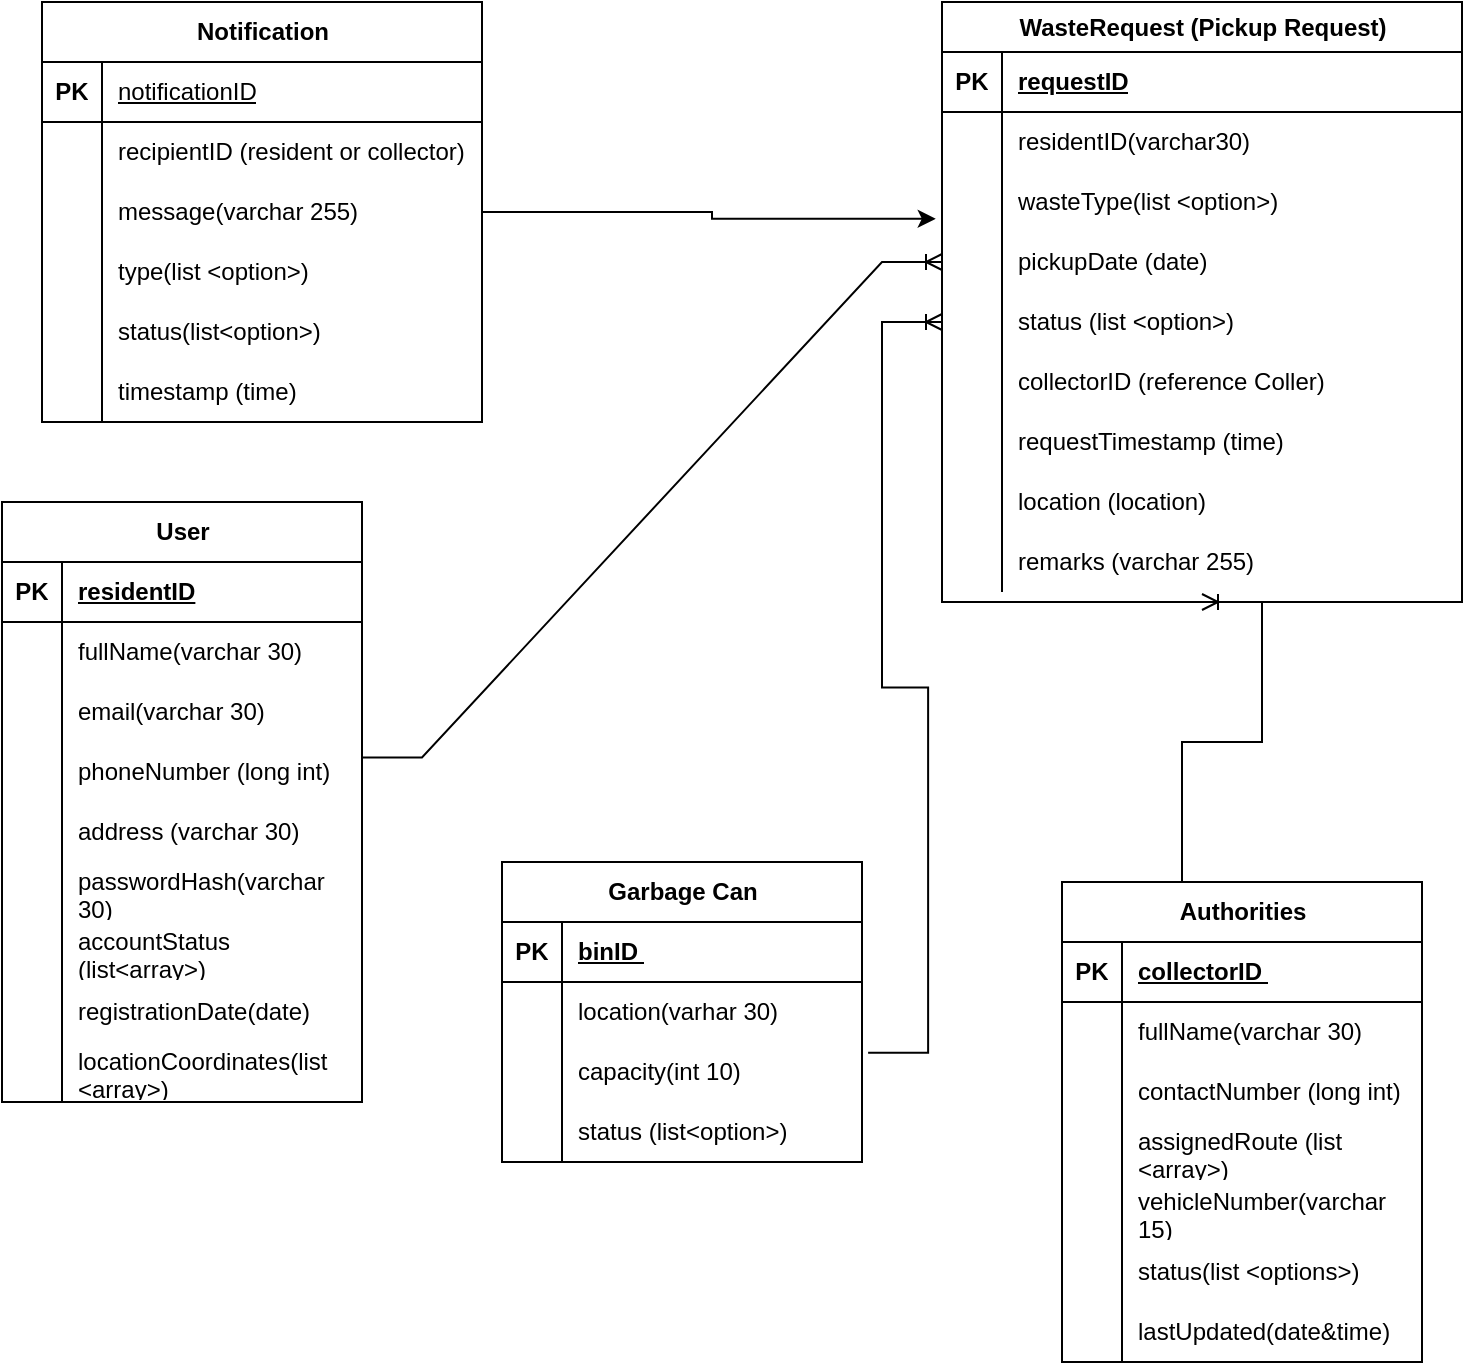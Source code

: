 <mxfile version="28.1.2">
  <diagram name="Page-1" id="fDmCEwW99ArMnGv6vWjI">
    <mxGraphModel dx="1006" dy="1701" grid="1" gridSize="10" guides="1" tooltips="1" connect="1" arrows="1" fold="1" page="1" pageScale="1" pageWidth="850" pageHeight="1100" math="0" shadow="0">
      <root>
        <mxCell id="0" />
        <mxCell id="1" parent="0" />
        <mxCell id="wrzM0_dLJ5sP9d0bTXIK-6" value="User" style="shape=table;startSize=30;container=1;collapsible=1;childLayout=tableLayout;fixedRows=1;rowLines=0;fontStyle=1;align=center;resizeLast=1;html=1;" parent="1" vertex="1">
          <mxGeometry x="20" y="-50" width="180" height="300" as="geometry" />
        </mxCell>
        <mxCell id="wrzM0_dLJ5sP9d0bTXIK-7" value="" style="shape=tableRow;horizontal=0;startSize=0;swimlaneHead=0;swimlaneBody=0;fillColor=none;collapsible=0;dropTarget=0;points=[[0,0.5],[1,0.5]];portConstraint=eastwest;top=0;left=0;right=0;bottom=1;" parent="wrzM0_dLJ5sP9d0bTXIK-6" vertex="1">
          <mxGeometry y="30" width="180" height="30" as="geometry" />
        </mxCell>
        <mxCell id="wrzM0_dLJ5sP9d0bTXIK-8" value="PK" style="shape=partialRectangle;connectable=0;fillColor=none;top=0;left=0;bottom=0;right=0;fontStyle=1;overflow=hidden;whiteSpace=wrap;html=1;" parent="wrzM0_dLJ5sP9d0bTXIK-7" vertex="1">
          <mxGeometry width="30" height="30" as="geometry">
            <mxRectangle width="30" height="30" as="alternateBounds" />
          </mxGeometry>
        </mxCell>
        <mxCell id="wrzM0_dLJ5sP9d0bTXIK-9" value="residentID" style="shape=partialRectangle;connectable=0;fillColor=none;top=0;left=0;bottom=0;right=0;align=left;spacingLeft=6;fontStyle=5;overflow=hidden;whiteSpace=wrap;html=1;" parent="wrzM0_dLJ5sP9d0bTXIK-7" vertex="1">
          <mxGeometry x="30" width="150" height="30" as="geometry">
            <mxRectangle width="150" height="30" as="alternateBounds" />
          </mxGeometry>
        </mxCell>
        <mxCell id="wrzM0_dLJ5sP9d0bTXIK-10" value="" style="shape=tableRow;horizontal=0;startSize=0;swimlaneHead=0;swimlaneBody=0;fillColor=none;collapsible=0;dropTarget=0;points=[[0,0.5],[1,0.5]];portConstraint=eastwest;top=0;left=0;right=0;bottom=0;" parent="wrzM0_dLJ5sP9d0bTXIK-6" vertex="1">
          <mxGeometry y="60" width="180" height="30" as="geometry" />
        </mxCell>
        <mxCell id="wrzM0_dLJ5sP9d0bTXIK-11" value="" style="shape=partialRectangle;connectable=0;fillColor=none;top=0;left=0;bottom=0;right=0;editable=1;overflow=hidden;whiteSpace=wrap;html=1;" parent="wrzM0_dLJ5sP9d0bTXIK-10" vertex="1">
          <mxGeometry width="30" height="30" as="geometry">
            <mxRectangle width="30" height="30" as="alternateBounds" />
          </mxGeometry>
        </mxCell>
        <mxCell id="wrzM0_dLJ5sP9d0bTXIK-12" value="fullName(varchar 30)" style="shape=partialRectangle;connectable=0;fillColor=none;top=0;left=0;bottom=0;right=0;align=left;spacingLeft=6;overflow=hidden;whiteSpace=wrap;html=1;" parent="wrzM0_dLJ5sP9d0bTXIK-10" vertex="1">
          <mxGeometry x="30" width="150" height="30" as="geometry">
            <mxRectangle width="150" height="30" as="alternateBounds" />
          </mxGeometry>
        </mxCell>
        <mxCell id="wrzM0_dLJ5sP9d0bTXIK-13" value="" style="shape=tableRow;horizontal=0;startSize=0;swimlaneHead=0;swimlaneBody=0;fillColor=none;collapsible=0;dropTarget=0;points=[[0,0.5],[1,0.5]];portConstraint=eastwest;top=0;left=0;right=0;bottom=0;" parent="wrzM0_dLJ5sP9d0bTXIK-6" vertex="1">
          <mxGeometry y="90" width="180" height="30" as="geometry" />
        </mxCell>
        <mxCell id="wrzM0_dLJ5sP9d0bTXIK-14" value="" style="shape=partialRectangle;connectable=0;fillColor=none;top=0;left=0;bottom=0;right=0;editable=1;overflow=hidden;whiteSpace=wrap;html=1;" parent="wrzM0_dLJ5sP9d0bTXIK-13" vertex="1">
          <mxGeometry width="30" height="30" as="geometry">
            <mxRectangle width="30" height="30" as="alternateBounds" />
          </mxGeometry>
        </mxCell>
        <mxCell id="wrzM0_dLJ5sP9d0bTXIK-15" value="email(varchar 30)" style="shape=partialRectangle;connectable=0;fillColor=none;top=0;left=0;bottom=0;right=0;align=left;spacingLeft=6;overflow=hidden;whiteSpace=wrap;html=1;" parent="wrzM0_dLJ5sP9d0bTXIK-13" vertex="1">
          <mxGeometry x="30" width="150" height="30" as="geometry">
            <mxRectangle width="150" height="30" as="alternateBounds" />
          </mxGeometry>
        </mxCell>
        <mxCell id="wrzM0_dLJ5sP9d0bTXIK-16" value="" style="shape=tableRow;horizontal=0;startSize=0;swimlaneHead=0;swimlaneBody=0;fillColor=none;collapsible=0;dropTarget=0;points=[[0,0.5],[1,0.5]];portConstraint=eastwest;top=0;left=0;right=0;bottom=0;" parent="wrzM0_dLJ5sP9d0bTXIK-6" vertex="1">
          <mxGeometry y="120" width="180" height="30" as="geometry" />
        </mxCell>
        <mxCell id="wrzM0_dLJ5sP9d0bTXIK-17" value="" style="shape=partialRectangle;connectable=0;fillColor=none;top=0;left=0;bottom=0;right=0;editable=1;overflow=hidden;whiteSpace=wrap;html=1;" parent="wrzM0_dLJ5sP9d0bTXIK-16" vertex="1">
          <mxGeometry width="30" height="30" as="geometry">
            <mxRectangle width="30" height="30" as="alternateBounds" />
          </mxGeometry>
        </mxCell>
        <mxCell id="wrzM0_dLJ5sP9d0bTXIK-18" value="phoneNumber (long int)" style="shape=partialRectangle;connectable=0;fillColor=none;top=0;left=0;bottom=0;right=0;align=left;spacingLeft=6;overflow=hidden;whiteSpace=wrap;html=1;" parent="wrzM0_dLJ5sP9d0bTXIK-16" vertex="1">
          <mxGeometry x="30" width="150" height="30" as="geometry">
            <mxRectangle width="150" height="30" as="alternateBounds" />
          </mxGeometry>
        </mxCell>
        <mxCell id="wrzM0_dLJ5sP9d0bTXIK-20" value="" style="shape=tableRow;horizontal=0;startSize=0;swimlaneHead=0;swimlaneBody=0;fillColor=none;collapsible=0;dropTarget=0;points=[[0,0.5],[1,0.5]];portConstraint=eastwest;top=0;left=0;right=0;bottom=0;" parent="wrzM0_dLJ5sP9d0bTXIK-6" vertex="1">
          <mxGeometry y="150" width="180" height="30" as="geometry" />
        </mxCell>
        <mxCell id="wrzM0_dLJ5sP9d0bTXIK-21" value="" style="shape=partialRectangle;connectable=0;fillColor=none;top=0;left=0;bottom=0;right=0;editable=1;overflow=hidden;whiteSpace=wrap;html=1;" parent="wrzM0_dLJ5sP9d0bTXIK-20" vertex="1">
          <mxGeometry width="30" height="30" as="geometry">
            <mxRectangle width="30" height="30" as="alternateBounds" />
          </mxGeometry>
        </mxCell>
        <mxCell id="wrzM0_dLJ5sP9d0bTXIK-22" value="address (varchar 30)" style="shape=partialRectangle;connectable=0;fillColor=none;top=0;left=0;bottom=0;right=0;align=left;spacingLeft=6;overflow=hidden;whiteSpace=wrap;html=1;" parent="wrzM0_dLJ5sP9d0bTXIK-20" vertex="1">
          <mxGeometry x="30" width="150" height="30" as="geometry">
            <mxRectangle width="150" height="30" as="alternateBounds" />
          </mxGeometry>
        </mxCell>
        <mxCell id="wrzM0_dLJ5sP9d0bTXIK-23" value="" style="shape=tableRow;horizontal=0;startSize=0;swimlaneHead=0;swimlaneBody=0;fillColor=none;collapsible=0;dropTarget=0;points=[[0,0.5],[1,0.5]];portConstraint=eastwest;top=0;left=0;right=0;bottom=0;" parent="wrzM0_dLJ5sP9d0bTXIK-6" vertex="1">
          <mxGeometry y="180" width="180" height="30" as="geometry" />
        </mxCell>
        <mxCell id="wrzM0_dLJ5sP9d0bTXIK-24" value="" style="shape=partialRectangle;connectable=0;fillColor=none;top=0;left=0;bottom=0;right=0;editable=1;overflow=hidden;whiteSpace=wrap;html=1;" parent="wrzM0_dLJ5sP9d0bTXIK-23" vertex="1">
          <mxGeometry width="30" height="30" as="geometry">
            <mxRectangle width="30" height="30" as="alternateBounds" />
          </mxGeometry>
        </mxCell>
        <mxCell id="wrzM0_dLJ5sP9d0bTXIK-25" value="passwordHash(varchar 30)" style="shape=partialRectangle;connectable=0;fillColor=none;top=0;left=0;bottom=0;right=0;align=left;spacingLeft=6;overflow=hidden;whiteSpace=wrap;html=1;" parent="wrzM0_dLJ5sP9d0bTXIK-23" vertex="1">
          <mxGeometry x="30" width="150" height="30" as="geometry">
            <mxRectangle width="150" height="30" as="alternateBounds" />
          </mxGeometry>
        </mxCell>
        <mxCell id="wrzM0_dLJ5sP9d0bTXIK-26" value="" style="shape=tableRow;horizontal=0;startSize=0;swimlaneHead=0;swimlaneBody=0;fillColor=none;collapsible=0;dropTarget=0;points=[[0,0.5],[1,0.5]];portConstraint=eastwest;top=0;left=0;right=0;bottom=0;" parent="wrzM0_dLJ5sP9d0bTXIK-6" vertex="1">
          <mxGeometry y="210" width="180" height="30" as="geometry" />
        </mxCell>
        <mxCell id="wrzM0_dLJ5sP9d0bTXIK-27" value="" style="shape=partialRectangle;connectable=0;fillColor=none;top=0;left=0;bottom=0;right=0;editable=1;overflow=hidden;whiteSpace=wrap;html=1;" parent="wrzM0_dLJ5sP9d0bTXIK-26" vertex="1">
          <mxGeometry width="30" height="30" as="geometry">
            <mxRectangle width="30" height="30" as="alternateBounds" />
          </mxGeometry>
        </mxCell>
        <mxCell id="wrzM0_dLJ5sP9d0bTXIK-28" value="accountStatus (list&amp;lt;array&amp;gt;)" style="shape=partialRectangle;connectable=0;fillColor=none;top=0;left=0;bottom=0;right=0;align=left;spacingLeft=6;overflow=hidden;whiteSpace=wrap;html=1;" parent="wrzM0_dLJ5sP9d0bTXIK-26" vertex="1">
          <mxGeometry x="30" width="150" height="30" as="geometry">
            <mxRectangle width="150" height="30" as="alternateBounds" />
          </mxGeometry>
        </mxCell>
        <mxCell id="wrzM0_dLJ5sP9d0bTXIK-29" value="" style="shape=tableRow;horizontal=0;startSize=0;swimlaneHead=0;swimlaneBody=0;fillColor=none;collapsible=0;dropTarget=0;points=[[0,0.5],[1,0.5]];portConstraint=eastwest;top=0;left=0;right=0;bottom=0;" parent="wrzM0_dLJ5sP9d0bTXIK-6" vertex="1">
          <mxGeometry y="240" width="180" height="30" as="geometry" />
        </mxCell>
        <mxCell id="wrzM0_dLJ5sP9d0bTXIK-30" value="" style="shape=partialRectangle;connectable=0;fillColor=none;top=0;left=0;bottom=0;right=0;editable=1;overflow=hidden;whiteSpace=wrap;html=1;" parent="wrzM0_dLJ5sP9d0bTXIK-29" vertex="1">
          <mxGeometry width="30" height="30" as="geometry">
            <mxRectangle width="30" height="30" as="alternateBounds" />
          </mxGeometry>
        </mxCell>
        <mxCell id="wrzM0_dLJ5sP9d0bTXIK-31" value="registrationDate(date)" style="shape=partialRectangle;connectable=0;fillColor=none;top=0;left=0;bottom=0;right=0;align=left;spacingLeft=6;overflow=hidden;whiteSpace=wrap;html=1;" parent="wrzM0_dLJ5sP9d0bTXIK-29" vertex="1">
          <mxGeometry x="30" width="150" height="30" as="geometry">
            <mxRectangle width="150" height="30" as="alternateBounds" />
          </mxGeometry>
        </mxCell>
        <mxCell id="wrzM0_dLJ5sP9d0bTXIK-63" value="" style="shape=tableRow;horizontal=0;startSize=0;swimlaneHead=0;swimlaneBody=0;fillColor=none;collapsible=0;dropTarget=0;points=[[0,0.5],[1,0.5]];portConstraint=eastwest;top=0;left=0;right=0;bottom=0;" parent="wrzM0_dLJ5sP9d0bTXIK-6" vertex="1">
          <mxGeometry y="270" width="180" height="30" as="geometry" />
        </mxCell>
        <mxCell id="wrzM0_dLJ5sP9d0bTXIK-64" value="" style="shape=partialRectangle;connectable=0;fillColor=none;top=0;left=0;bottom=0;right=0;editable=1;overflow=hidden;whiteSpace=wrap;html=1;" parent="wrzM0_dLJ5sP9d0bTXIK-63" vertex="1">
          <mxGeometry width="30" height="30" as="geometry">
            <mxRectangle width="30" height="30" as="alternateBounds" />
          </mxGeometry>
        </mxCell>
        <mxCell id="wrzM0_dLJ5sP9d0bTXIK-65" value="locationCoordinates(list &amp;lt;array&amp;gt;)" style="shape=partialRectangle;connectable=0;fillColor=none;top=0;left=0;bottom=0;right=0;align=left;spacingLeft=6;overflow=hidden;whiteSpace=wrap;html=1;" parent="wrzM0_dLJ5sP9d0bTXIK-63" vertex="1">
          <mxGeometry x="30" width="150" height="30" as="geometry">
            <mxRectangle width="150" height="30" as="alternateBounds" />
          </mxGeometry>
        </mxCell>
        <mxCell id="wrzM0_dLJ5sP9d0bTXIK-66" value="Authorities" style="shape=table;startSize=30;container=1;collapsible=1;childLayout=tableLayout;fixedRows=1;rowLines=0;fontStyle=1;align=center;resizeLast=1;html=1;" parent="1" vertex="1">
          <mxGeometry x="550" y="140" width="180" height="240" as="geometry" />
        </mxCell>
        <mxCell id="wrzM0_dLJ5sP9d0bTXIK-67" value="" style="shape=tableRow;horizontal=0;startSize=0;swimlaneHead=0;swimlaneBody=0;fillColor=none;collapsible=0;dropTarget=0;points=[[0,0.5],[1,0.5]];portConstraint=eastwest;top=0;left=0;right=0;bottom=1;" parent="wrzM0_dLJ5sP9d0bTXIK-66" vertex="1">
          <mxGeometry y="30" width="180" height="30" as="geometry" />
        </mxCell>
        <mxCell id="wrzM0_dLJ5sP9d0bTXIK-68" value="PK" style="shape=partialRectangle;connectable=0;fillColor=none;top=0;left=0;bottom=0;right=0;fontStyle=1;overflow=hidden;whiteSpace=wrap;html=1;" parent="wrzM0_dLJ5sP9d0bTXIK-67" vertex="1">
          <mxGeometry width="30" height="30" as="geometry">
            <mxRectangle width="30" height="30" as="alternateBounds" />
          </mxGeometry>
        </mxCell>
        <mxCell id="wrzM0_dLJ5sP9d0bTXIK-69" value="collectorID&amp;nbsp;" style="shape=partialRectangle;connectable=0;fillColor=none;top=0;left=0;bottom=0;right=0;align=left;spacingLeft=6;fontStyle=5;overflow=hidden;whiteSpace=wrap;html=1;" parent="wrzM0_dLJ5sP9d0bTXIK-67" vertex="1">
          <mxGeometry x="30" width="150" height="30" as="geometry">
            <mxRectangle width="150" height="30" as="alternateBounds" />
          </mxGeometry>
        </mxCell>
        <mxCell id="wrzM0_dLJ5sP9d0bTXIK-70" value="" style="shape=tableRow;horizontal=0;startSize=0;swimlaneHead=0;swimlaneBody=0;fillColor=none;collapsible=0;dropTarget=0;points=[[0,0.5],[1,0.5]];portConstraint=eastwest;top=0;left=0;right=0;bottom=0;" parent="wrzM0_dLJ5sP9d0bTXIK-66" vertex="1">
          <mxGeometry y="60" width="180" height="30" as="geometry" />
        </mxCell>
        <mxCell id="wrzM0_dLJ5sP9d0bTXIK-71" value="" style="shape=partialRectangle;connectable=0;fillColor=none;top=0;left=0;bottom=0;right=0;editable=1;overflow=hidden;whiteSpace=wrap;html=1;" parent="wrzM0_dLJ5sP9d0bTXIK-70" vertex="1">
          <mxGeometry width="30" height="30" as="geometry">
            <mxRectangle width="30" height="30" as="alternateBounds" />
          </mxGeometry>
        </mxCell>
        <mxCell id="wrzM0_dLJ5sP9d0bTXIK-72" value="fullName(varchar 30)" style="shape=partialRectangle;connectable=0;fillColor=none;top=0;left=0;bottom=0;right=0;align=left;spacingLeft=6;overflow=hidden;whiteSpace=wrap;html=1;" parent="wrzM0_dLJ5sP9d0bTXIK-70" vertex="1">
          <mxGeometry x="30" width="150" height="30" as="geometry">
            <mxRectangle width="150" height="30" as="alternateBounds" />
          </mxGeometry>
        </mxCell>
        <mxCell id="wrzM0_dLJ5sP9d0bTXIK-73" value="" style="shape=tableRow;horizontal=0;startSize=0;swimlaneHead=0;swimlaneBody=0;fillColor=none;collapsible=0;dropTarget=0;points=[[0,0.5],[1,0.5]];portConstraint=eastwest;top=0;left=0;right=0;bottom=0;" parent="wrzM0_dLJ5sP9d0bTXIK-66" vertex="1">
          <mxGeometry y="90" width="180" height="30" as="geometry" />
        </mxCell>
        <mxCell id="wrzM0_dLJ5sP9d0bTXIK-74" value="" style="shape=partialRectangle;connectable=0;fillColor=none;top=0;left=0;bottom=0;right=0;editable=1;overflow=hidden;whiteSpace=wrap;html=1;" parent="wrzM0_dLJ5sP9d0bTXIK-73" vertex="1">
          <mxGeometry width="30" height="30" as="geometry">
            <mxRectangle width="30" height="30" as="alternateBounds" />
          </mxGeometry>
        </mxCell>
        <mxCell id="wrzM0_dLJ5sP9d0bTXIK-75" value="contactNumber (long int)" style="shape=partialRectangle;connectable=0;fillColor=none;top=0;left=0;bottom=0;right=0;align=left;spacingLeft=6;overflow=hidden;whiteSpace=wrap;html=1;" parent="wrzM0_dLJ5sP9d0bTXIK-73" vertex="1">
          <mxGeometry x="30" width="150" height="30" as="geometry">
            <mxRectangle width="150" height="30" as="alternateBounds" />
          </mxGeometry>
        </mxCell>
        <mxCell id="wrzM0_dLJ5sP9d0bTXIK-76" value="" style="shape=tableRow;horizontal=0;startSize=0;swimlaneHead=0;swimlaneBody=0;fillColor=none;collapsible=0;dropTarget=0;points=[[0,0.5],[1,0.5]];portConstraint=eastwest;top=0;left=0;right=0;bottom=0;" parent="wrzM0_dLJ5sP9d0bTXIK-66" vertex="1">
          <mxGeometry y="120" width="180" height="30" as="geometry" />
        </mxCell>
        <mxCell id="wrzM0_dLJ5sP9d0bTXIK-77" value="" style="shape=partialRectangle;connectable=0;fillColor=none;top=0;left=0;bottom=0;right=0;editable=1;overflow=hidden;whiteSpace=wrap;html=1;" parent="wrzM0_dLJ5sP9d0bTXIK-76" vertex="1">
          <mxGeometry width="30" height="30" as="geometry">
            <mxRectangle width="30" height="30" as="alternateBounds" />
          </mxGeometry>
        </mxCell>
        <mxCell id="wrzM0_dLJ5sP9d0bTXIK-78" value="assignedRoute (list &amp;lt;array&amp;gt;)" style="shape=partialRectangle;connectable=0;fillColor=none;top=0;left=0;bottom=0;right=0;align=left;spacingLeft=6;overflow=hidden;whiteSpace=wrap;html=1;" parent="wrzM0_dLJ5sP9d0bTXIK-76" vertex="1">
          <mxGeometry x="30" width="150" height="30" as="geometry">
            <mxRectangle width="150" height="30" as="alternateBounds" />
          </mxGeometry>
        </mxCell>
        <mxCell id="wrzM0_dLJ5sP9d0bTXIK-81" value="" style="shape=tableRow;horizontal=0;startSize=0;swimlaneHead=0;swimlaneBody=0;fillColor=none;collapsible=0;dropTarget=0;points=[[0,0.5],[1,0.5]];portConstraint=eastwest;top=0;left=0;right=0;bottom=0;" parent="wrzM0_dLJ5sP9d0bTXIK-66" vertex="1">
          <mxGeometry y="150" width="180" height="30" as="geometry" />
        </mxCell>
        <mxCell id="wrzM0_dLJ5sP9d0bTXIK-82" value="" style="shape=partialRectangle;connectable=0;fillColor=none;top=0;left=0;bottom=0;right=0;editable=1;overflow=hidden;whiteSpace=wrap;html=1;" parent="wrzM0_dLJ5sP9d0bTXIK-81" vertex="1">
          <mxGeometry width="30" height="30" as="geometry">
            <mxRectangle width="30" height="30" as="alternateBounds" />
          </mxGeometry>
        </mxCell>
        <mxCell id="wrzM0_dLJ5sP9d0bTXIK-83" value="vehicleNumber(varchar 15)" style="shape=partialRectangle;connectable=0;fillColor=none;top=0;left=0;bottom=0;right=0;align=left;spacingLeft=6;overflow=hidden;whiteSpace=wrap;html=1;" parent="wrzM0_dLJ5sP9d0bTXIK-81" vertex="1">
          <mxGeometry x="30" width="150" height="30" as="geometry">
            <mxRectangle width="150" height="30" as="alternateBounds" />
          </mxGeometry>
        </mxCell>
        <mxCell id="wrzM0_dLJ5sP9d0bTXIK-84" value="" style="shape=tableRow;horizontal=0;startSize=0;swimlaneHead=0;swimlaneBody=0;fillColor=none;collapsible=0;dropTarget=0;points=[[0,0.5],[1,0.5]];portConstraint=eastwest;top=0;left=0;right=0;bottom=0;" parent="wrzM0_dLJ5sP9d0bTXIK-66" vertex="1">
          <mxGeometry y="180" width="180" height="30" as="geometry" />
        </mxCell>
        <mxCell id="wrzM0_dLJ5sP9d0bTXIK-85" value="" style="shape=partialRectangle;connectable=0;fillColor=none;top=0;left=0;bottom=0;right=0;editable=1;overflow=hidden;whiteSpace=wrap;html=1;" parent="wrzM0_dLJ5sP9d0bTXIK-84" vertex="1">
          <mxGeometry width="30" height="30" as="geometry">
            <mxRectangle width="30" height="30" as="alternateBounds" />
          </mxGeometry>
        </mxCell>
        <mxCell id="wrzM0_dLJ5sP9d0bTXIK-86" value="status(list &amp;lt;options&amp;gt;)" style="shape=partialRectangle;connectable=0;fillColor=none;top=0;left=0;bottom=0;right=0;align=left;spacingLeft=6;overflow=hidden;whiteSpace=wrap;html=1;" parent="wrzM0_dLJ5sP9d0bTXIK-84" vertex="1">
          <mxGeometry x="30" width="150" height="30" as="geometry">
            <mxRectangle width="150" height="30" as="alternateBounds" />
          </mxGeometry>
        </mxCell>
        <mxCell id="wrzM0_dLJ5sP9d0bTXIK-87" value="" style="shape=tableRow;horizontal=0;startSize=0;swimlaneHead=0;swimlaneBody=0;fillColor=none;collapsible=0;dropTarget=0;points=[[0,0.5],[1,0.5]];portConstraint=eastwest;top=0;left=0;right=0;bottom=0;" parent="wrzM0_dLJ5sP9d0bTXIK-66" vertex="1">
          <mxGeometry y="210" width="180" height="30" as="geometry" />
        </mxCell>
        <mxCell id="wrzM0_dLJ5sP9d0bTXIK-88" value="" style="shape=partialRectangle;connectable=0;fillColor=none;top=0;left=0;bottom=0;right=0;editable=1;overflow=hidden;whiteSpace=wrap;html=1;" parent="wrzM0_dLJ5sP9d0bTXIK-87" vertex="1">
          <mxGeometry width="30" height="30" as="geometry">
            <mxRectangle width="30" height="30" as="alternateBounds" />
          </mxGeometry>
        </mxCell>
        <mxCell id="wrzM0_dLJ5sP9d0bTXIK-89" value="lastUpdated(date&amp;amp;time)" style="shape=partialRectangle;connectable=0;fillColor=none;top=0;left=0;bottom=0;right=0;align=left;spacingLeft=6;overflow=hidden;whiteSpace=wrap;html=1;" parent="wrzM0_dLJ5sP9d0bTXIK-87" vertex="1">
          <mxGeometry x="30" width="150" height="30" as="geometry">
            <mxRectangle width="150" height="30" as="alternateBounds" />
          </mxGeometry>
        </mxCell>
        <mxCell id="wrzM0_dLJ5sP9d0bTXIK-121" value="WasteRequest (Pickup Request)" style="shape=table;startSize=25;container=1;collapsible=1;childLayout=tableLayout;fixedRows=1;rowLines=0;fontStyle=1;align=center;resizeLast=1;html=1;" parent="1" vertex="1">
          <mxGeometry x="490" y="-300" width="260" height="300" as="geometry" />
        </mxCell>
        <mxCell id="wrzM0_dLJ5sP9d0bTXIK-122" value="" style="shape=tableRow;horizontal=0;startSize=0;swimlaneHead=0;swimlaneBody=0;fillColor=none;collapsible=0;dropTarget=0;points=[[0,0.5],[1,0.5]];portConstraint=eastwest;top=0;left=0;right=0;bottom=1;" parent="wrzM0_dLJ5sP9d0bTXIK-121" vertex="1">
          <mxGeometry y="25" width="260" height="30" as="geometry" />
        </mxCell>
        <mxCell id="wrzM0_dLJ5sP9d0bTXIK-123" value="PK" style="shape=partialRectangle;connectable=0;fillColor=none;top=0;left=0;bottom=0;right=0;fontStyle=1;overflow=hidden;whiteSpace=wrap;html=1;" parent="wrzM0_dLJ5sP9d0bTXIK-122" vertex="1">
          <mxGeometry width="30" height="30" as="geometry">
            <mxRectangle width="30" height="30" as="alternateBounds" />
          </mxGeometry>
        </mxCell>
        <mxCell id="wrzM0_dLJ5sP9d0bTXIK-124" value="requestID" style="shape=partialRectangle;connectable=0;fillColor=none;top=0;left=0;bottom=0;right=0;align=left;spacingLeft=6;fontStyle=5;overflow=hidden;whiteSpace=wrap;html=1;" parent="wrzM0_dLJ5sP9d0bTXIK-122" vertex="1">
          <mxGeometry x="30" width="230" height="30" as="geometry">
            <mxRectangle width="230" height="30" as="alternateBounds" />
          </mxGeometry>
        </mxCell>
        <mxCell id="wrzM0_dLJ5sP9d0bTXIK-125" value="" style="shape=tableRow;horizontal=0;startSize=0;swimlaneHead=0;swimlaneBody=0;fillColor=none;collapsible=0;dropTarget=0;points=[[0,0.5],[1,0.5]];portConstraint=eastwest;top=0;left=0;right=0;bottom=0;" parent="wrzM0_dLJ5sP9d0bTXIK-121" vertex="1">
          <mxGeometry y="55" width="260" height="30" as="geometry" />
        </mxCell>
        <mxCell id="wrzM0_dLJ5sP9d0bTXIK-126" value="" style="shape=partialRectangle;connectable=0;fillColor=none;top=0;left=0;bottom=0;right=0;editable=1;overflow=hidden;whiteSpace=wrap;html=1;" parent="wrzM0_dLJ5sP9d0bTXIK-125" vertex="1">
          <mxGeometry width="30" height="30" as="geometry">
            <mxRectangle width="30" height="30" as="alternateBounds" />
          </mxGeometry>
        </mxCell>
        <mxCell id="wrzM0_dLJ5sP9d0bTXIK-127" value="residentID(varchar30)" style="shape=partialRectangle;connectable=0;fillColor=none;top=0;left=0;bottom=0;right=0;align=left;spacingLeft=6;overflow=hidden;whiteSpace=wrap;html=1;" parent="wrzM0_dLJ5sP9d0bTXIK-125" vertex="1">
          <mxGeometry x="30" width="230" height="30" as="geometry">
            <mxRectangle width="230" height="30" as="alternateBounds" />
          </mxGeometry>
        </mxCell>
        <mxCell id="wrzM0_dLJ5sP9d0bTXIK-128" value="" style="shape=tableRow;horizontal=0;startSize=0;swimlaneHead=0;swimlaneBody=0;fillColor=none;collapsible=0;dropTarget=0;points=[[0,0.5],[1,0.5]];portConstraint=eastwest;top=0;left=0;right=0;bottom=0;" parent="wrzM0_dLJ5sP9d0bTXIK-121" vertex="1">
          <mxGeometry y="85" width="260" height="30" as="geometry" />
        </mxCell>
        <mxCell id="wrzM0_dLJ5sP9d0bTXIK-129" value="" style="shape=partialRectangle;connectable=0;fillColor=none;top=0;left=0;bottom=0;right=0;editable=1;overflow=hidden;whiteSpace=wrap;html=1;" parent="wrzM0_dLJ5sP9d0bTXIK-128" vertex="1">
          <mxGeometry width="30" height="30" as="geometry">
            <mxRectangle width="30" height="30" as="alternateBounds" />
          </mxGeometry>
        </mxCell>
        <mxCell id="wrzM0_dLJ5sP9d0bTXIK-130" value="wasteType(list &amp;lt;option&amp;gt;)" style="shape=partialRectangle;connectable=0;fillColor=none;top=0;left=0;bottom=0;right=0;align=left;spacingLeft=6;overflow=hidden;whiteSpace=wrap;html=1;" parent="wrzM0_dLJ5sP9d0bTXIK-128" vertex="1">
          <mxGeometry x="30" width="230" height="30" as="geometry">
            <mxRectangle width="230" height="30" as="alternateBounds" />
          </mxGeometry>
        </mxCell>
        <mxCell id="wrzM0_dLJ5sP9d0bTXIK-131" value="" style="shape=tableRow;horizontal=0;startSize=0;swimlaneHead=0;swimlaneBody=0;fillColor=none;collapsible=0;dropTarget=0;points=[[0,0.5],[1,0.5]];portConstraint=eastwest;top=0;left=0;right=0;bottom=0;" parent="wrzM0_dLJ5sP9d0bTXIK-121" vertex="1">
          <mxGeometry y="115" width="260" height="30" as="geometry" />
        </mxCell>
        <mxCell id="wrzM0_dLJ5sP9d0bTXIK-132" value="" style="shape=partialRectangle;connectable=0;fillColor=none;top=0;left=0;bottom=0;right=0;editable=1;overflow=hidden;whiteSpace=wrap;html=1;" parent="wrzM0_dLJ5sP9d0bTXIK-131" vertex="1">
          <mxGeometry width="30" height="30" as="geometry">
            <mxRectangle width="30" height="30" as="alternateBounds" />
          </mxGeometry>
        </mxCell>
        <mxCell id="wrzM0_dLJ5sP9d0bTXIK-133" value="pickupDate (date)" style="shape=partialRectangle;connectable=0;fillColor=none;top=0;left=0;bottom=0;right=0;align=left;spacingLeft=6;overflow=hidden;whiteSpace=wrap;html=1;" parent="wrzM0_dLJ5sP9d0bTXIK-131" vertex="1">
          <mxGeometry x="30" width="230" height="30" as="geometry">
            <mxRectangle width="230" height="30" as="alternateBounds" />
          </mxGeometry>
        </mxCell>
        <mxCell id="wrzM0_dLJ5sP9d0bTXIK-136" value="" style="shape=tableRow;horizontal=0;startSize=0;swimlaneHead=0;swimlaneBody=0;fillColor=none;collapsible=0;dropTarget=0;points=[[0,0.5],[1,0.5]];portConstraint=eastwest;top=0;left=0;right=0;bottom=0;" parent="wrzM0_dLJ5sP9d0bTXIK-121" vertex="1">
          <mxGeometry y="145" width="260" height="30" as="geometry" />
        </mxCell>
        <mxCell id="wrzM0_dLJ5sP9d0bTXIK-137" value="" style="shape=partialRectangle;connectable=0;fillColor=none;top=0;left=0;bottom=0;right=0;editable=1;overflow=hidden;whiteSpace=wrap;html=1;" parent="wrzM0_dLJ5sP9d0bTXIK-136" vertex="1">
          <mxGeometry width="30" height="30" as="geometry">
            <mxRectangle width="30" height="30" as="alternateBounds" />
          </mxGeometry>
        </mxCell>
        <mxCell id="wrzM0_dLJ5sP9d0bTXIK-138" value="status (list &amp;lt;option&amp;gt;)" style="shape=partialRectangle;connectable=0;fillColor=none;top=0;left=0;bottom=0;right=0;align=left;spacingLeft=6;overflow=hidden;whiteSpace=wrap;html=1;" parent="wrzM0_dLJ5sP9d0bTXIK-136" vertex="1">
          <mxGeometry x="30" width="230" height="30" as="geometry">
            <mxRectangle width="230" height="30" as="alternateBounds" />
          </mxGeometry>
        </mxCell>
        <mxCell id="wrzM0_dLJ5sP9d0bTXIK-139" value="" style="shape=tableRow;horizontal=0;startSize=0;swimlaneHead=0;swimlaneBody=0;fillColor=none;collapsible=0;dropTarget=0;points=[[0,0.5],[1,0.5]];portConstraint=eastwest;top=0;left=0;right=0;bottom=0;" parent="wrzM0_dLJ5sP9d0bTXIK-121" vertex="1">
          <mxGeometry y="175" width="260" height="30" as="geometry" />
        </mxCell>
        <mxCell id="wrzM0_dLJ5sP9d0bTXIK-140" value="" style="shape=partialRectangle;connectable=0;fillColor=none;top=0;left=0;bottom=0;right=0;editable=1;overflow=hidden;whiteSpace=wrap;html=1;" parent="wrzM0_dLJ5sP9d0bTXIK-139" vertex="1">
          <mxGeometry width="30" height="30" as="geometry">
            <mxRectangle width="30" height="30" as="alternateBounds" />
          </mxGeometry>
        </mxCell>
        <mxCell id="wrzM0_dLJ5sP9d0bTXIK-141" value="collectorID (reference Coller)" style="shape=partialRectangle;connectable=0;fillColor=none;top=0;left=0;bottom=0;right=0;align=left;spacingLeft=6;overflow=hidden;whiteSpace=wrap;html=1;" parent="wrzM0_dLJ5sP9d0bTXIK-139" vertex="1">
          <mxGeometry x="30" width="230" height="30" as="geometry">
            <mxRectangle width="230" height="30" as="alternateBounds" />
          </mxGeometry>
        </mxCell>
        <mxCell id="wrzM0_dLJ5sP9d0bTXIK-142" value="" style="shape=tableRow;horizontal=0;startSize=0;swimlaneHead=0;swimlaneBody=0;fillColor=none;collapsible=0;dropTarget=0;points=[[0,0.5],[1,0.5]];portConstraint=eastwest;top=0;left=0;right=0;bottom=0;" parent="wrzM0_dLJ5sP9d0bTXIK-121" vertex="1">
          <mxGeometry y="205" width="260" height="30" as="geometry" />
        </mxCell>
        <mxCell id="wrzM0_dLJ5sP9d0bTXIK-143" value="" style="shape=partialRectangle;connectable=0;fillColor=none;top=0;left=0;bottom=0;right=0;editable=1;overflow=hidden;whiteSpace=wrap;html=1;" parent="wrzM0_dLJ5sP9d0bTXIK-142" vertex="1">
          <mxGeometry width="30" height="30" as="geometry">
            <mxRectangle width="30" height="30" as="alternateBounds" />
          </mxGeometry>
        </mxCell>
        <mxCell id="wrzM0_dLJ5sP9d0bTXIK-144" value="requestTimestamp (time)" style="shape=partialRectangle;connectable=0;fillColor=none;top=0;left=0;bottom=0;right=0;align=left;spacingLeft=6;overflow=hidden;whiteSpace=wrap;html=1;" parent="wrzM0_dLJ5sP9d0bTXIK-142" vertex="1">
          <mxGeometry x="30" width="230" height="30" as="geometry">
            <mxRectangle width="230" height="30" as="alternateBounds" />
          </mxGeometry>
        </mxCell>
        <mxCell id="wrzM0_dLJ5sP9d0bTXIK-145" value="" style="shape=tableRow;horizontal=0;startSize=0;swimlaneHead=0;swimlaneBody=0;fillColor=none;collapsible=0;dropTarget=0;points=[[0,0.5],[1,0.5]];portConstraint=eastwest;top=0;left=0;right=0;bottom=0;" parent="wrzM0_dLJ5sP9d0bTXIK-121" vertex="1">
          <mxGeometry y="235" width="260" height="30" as="geometry" />
        </mxCell>
        <mxCell id="wrzM0_dLJ5sP9d0bTXIK-146" value="" style="shape=partialRectangle;connectable=0;fillColor=none;top=0;left=0;bottom=0;right=0;editable=1;overflow=hidden;whiteSpace=wrap;html=1;" parent="wrzM0_dLJ5sP9d0bTXIK-145" vertex="1">
          <mxGeometry width="30" height="30" as="geometry">
            <mxRectangle width="30" height="30" as="alternateBounds" />
          </mxGeometry>
        </mxCell>
        <mxCell id="wrzM0_dLJ5sP9d0bTXIK-147" value="location (location)" style="shape=partialRectangle;connectable=0;fillColor=none;top=0;left=0;bottom=0;right=0;align=left;spacingLeft=6;overflow=hidden;whiteSpace=wrap;html=1;" parent="wrzM0_dLJ5sP9d0bTXIK-145" vertex="1">
          <mxGeometry x="30" width="230" height="30" as="geometry">
            <mxRectangle width="230" height="30" as="alternateBounds" />
          </mxGeometry>
        </mxCell>
        <mxCell id="wrzM0_dLJ5sP9d0bTXIK-148" value="" style="shape=tableRow;horizontal=0;startSize=0;swimlaneHead=0;swimlaneBody=0;fillColor=none;collapsible=0;dropTarget=0;points=[[0,0.5],[1,0.5]];portConstraint=eastwest;top=0;left=0;right=0;bottom=0;" parent="wrzM0_dLJ5sP9d0bTXIK-121" vertex="1">
          <mxGeometry y="265" width="260" height="30" as="geometry" />
        </mxCell>
        <mxCell id="wrzM0_dLJ5sP9d0bTXIK-149" value="" style="shape=partialRectangle;connectable=0;fillColor=none;top=0;left=0;bottom=0;right=0;editable=1;overflow=hidden;whiteSpace=wrap;html=1;" parent="wrzM0_dLJ5sP9d0bTXIK-148" vertex="1">
          <mxGeometry width="30" height="30" as="geometry">
            <mxRectangle width="30" height="30" as="alternateBounds" />
          </mxGeometry>
        </mxCell>
        <mxCell id="wrzM0_dLJ5sP9d0bTXIK-150" value="remarks (varchar 255)" style="shape=partialRectangle;connectable=0;fillColor=none;top=0;left=0;bottom=0;right=0;align=left;spacingLeft=6;overflow=hidden;whiteSpace=wrap;html=1;" parent="wrzM0_dLJ5sP9d0bTXIK-148" vertex="1">
          <mxGeometry x="30" width="230" height="30" as="geometry">
            <mxRectangle width="230" height="30" as="alternateBounds" />
          </mxGeometry>
        </mxCell>
        <mxCell id="wrzM0_dLJ5sP9d0bTXIK-155" value="Garbage Can" style="shape=table;startSize=30;container=1;collapsible=1;childLayout=tableLayout;fixedRows=1;rowLines=0;fontStyle=1;align=center;resizeLast=1;html=1;" parent="1" vertex="1">
          <mxGeometry x="270" y="130" width="180" height="150" as="geometry" />
        </mxCell>
        <mxCell id="wrzM0_dLJ5sP9d0bTXIK-156" value="" style="shape=tableRow;horizontal=0;startSize=0;swimlaneHead=0;swimlaneBody=0;fillColor=none;collapsible=0;dropTarget=0;points=[[0,0.5],[1,0.5]];portConstraint=eastwest;top=0;left=0;right=0;bottom=1;" parent="wrzM0_dLJ5sP9d0bTXIK-155" vertex="1">
          <mxGeometry y="30" width="180" height="30" as="geometry" />
        </mxCell>
        <mxCell id="wrzM0_dLJ5sP9d0bTXIK-157" value="PK" style="shape=partialRectangle;connectable=0;fillColor=none;top=0;left=0;bottom=0;right=0;fontStyle=1;overflow=hidden;whiteSpace=wrap;html=1;" parent="wrzM0_dLJ5sP9d0bTXIK-156" vertex="1">
          <mxGeometry width="30" height="30" as="geometry">
            <mxRectangle width="30" height="30" as="alternateBounds" />
          </mxGeometry>
        </mxCell>
        <mxCell id="wrzM0_dLJ5sP9d0bTXIK-158" value="binID&amp;nbsp;" style="shape=partialRectangle;connectable=0;fillColor=none;top=0;left=0;bottom=0;right=0;align=left;spacingLeft=6;fontStyle=5;overflow=hidden;whiteSpace=wrap;html=1;" parent="wrzM0_dLJ5sP9d0bTXIK-156" vertex="1">
          <mxGeometry x="30" width="150" height="30" as="geometry">
            <mxRectangle width="150" height="30" as="alternateBounds" />
          </mxGeometry>
        </mxCell>
        <mxCell id="wrzM0_dLJ5sP9d0bTXIK-159" value="" style="shape=tableRow;horizontal=0;startSize=0;swimlaneHead=0;swimlaneBody=0;fillColor=none;collapsible=0;dropTarget=0;points=[[0,0.5],[1,0.5]];portConstraint=eastwest;top=0;left=0;right=0;bottom=0;" parent="wrzM0_dLJ5sP9d0bTXIK-155" vertex="1">
          <mxGeometry y="60" width="180" height="30" as="geometry" />
        </mxCell>
        <mxCell id="wrzM0_dLJ5sP9d0bTXIK-160" value="" style="shape=partialRectangle;connectable=0;fillColor=none;top=0;left=0;bottom=0;right=0;editable=1;overflow=hidden;whiteSpace=wrap;html=1;" parent="wrzM0_dLJ5sP9d0bTXIK-159" vertex="1">
          <mxGeometry width="30" height="30" as="geometry">
            <mxRectangle width="30" height="30" as="alternateBounds" />
          </mxGeometry>
        </mxCell>
        <mxCell id="wrzM0_dLJ5sP9d0bTXIK-161" value="location(varhar 30)" style="shape=partialRectangle;connectable=0;fillColor=none;top=0;left=0;bottom=0;right=0;align=left;spacingLeft=6;overflow=hidden;whiteSpace=wrap;html=1;" parent="wrzM0_dLJ5sP9d0bTXIK-159" vertex="1">
          <mxGeometry x="30" width="150" height="30" as="geometry">
            <mxRectangle width="150" height="30" as="alternateBounds" />
          </mxGeometry>
        </mxCell>
        <mxCell id="wrzM0_dLJ5sP9d0bTXIK-162" value="" style="shape=tableRow;horizontal=0;startSize=0;swimlaneHead=0;swimlaneBody=0;fillColor=none;collapsible=0;dropTarget=0;points=[[0,0.5],[1,0.5]];portConstraint=eastwest;top=0;left=0;right=0;bottom=0;" parent="wrzM0_dLJ5sP9d0bTXIK-155" vertex="1">
          <mxGeometry y="90" width="180" height="30" as="geometry" />
        </mxCell>
        <mxCell id="wrzM0_dLJ5sP9d0bTXIK-163" value="" style="shape=partialRectangle;connectable=0;fillColor=none;top=0;left=0;bottom=0;right=0;editable=1;overflow=hidden;whiteSpace=wrap;html=1;" parent="wrzM0_dLJ5sP9d0bTXIK-162" vertex="1">
          <mxGeometry width="30" height="30" as="geometry">
            <mxRectangle width="30" height="30" as="alternateBounds" />
          </mxGeometry>
        </mxCell>
        <mxCell id="wrzM0_dLJ5sP9d0bTXIK-164" value="capacity(int 10)" style="shape=partialRectangle;connectable=0;fillColor=none;top=0;left=0;bottom=0;right=0;align=left;spacingLeft=6;overflow=hidden;whiteSpace=wrap;html=1;" parent="wrzM0_dLJ5sP9d0bTXIK-162" vertex="1">
          <mxGeometry x="30" width="150" height="30" as="geometry">
            <mxRectangle width="150" height="30" as="alternateBounds" />
          </mxGeometry>
        </mxCell>
        <mxCell id="wrzM0_dLJ5sP9d0bTXIK-168" value="" style="shape=tableRow;horizontal=0;startSize=0;swimlaneHead=0;swimlaneBody=0;fillColor=none;collapsible=0;dropTarget=0;points=[[0,0.5],[1,0.5]];portConstraint=eastwest;top=0;left=0;right=0;bottom=0;" parent="wrzM0_dLJ5sP9d0bTXIK-155" vertex="1">
          <mxGeometry y="120" width="180" height="30" as="geometry" />
        </mxCell>
        <mxCell id="wrzM0_dLJ5sP9d0bTXIK-169" value="" style="shape=partialRectangle;connectable=0;fillColor=none;top=0;left=0;bottom=0;right=0;editable=1;overflow=hidden;whiteSpace=wrap;html=1;" parent="wrzM0_dLJ5sP9d0bTXIK-168" vertex="1">
          <mxGeometry width="30" height="30" as="geometry">
            <mxRectangle width="30" height="30" as="alternateBounds" />
          </mxGeometry>
        </mxCell>
        <mxCell id="wrzM0_dLJ5sP9d0bTXIK-170" value="status (list&amp;lt;option&amp;gt;)" style="shape=partialRectangle;connectable=0;fillColor=none;top=0;left=0;bottom=0;right=0;align=left;spacingLeft=6;overflow=hidden;whiteSpace=wrap;html=1;" parent="wrzM0_dLJ5sP9d0bTXIK-168" vertex="1">
          <mxGeometry x="30" width="150" height="30" as="geometry">
            <mxRectangle width="150" height="30" as="alternateBounds" />
          </mxGeometry>
        </mxCell>
        <mxCell id="wrzM0_dLJ5sP9d0bTXIK-181" value="Notification" style="shape=table;startSize=30;container=1;collapsible=1;childLayout=tableLayout;fixedRows=1;rowLines=0;fontStyle=1;align=center;resizeLast=1;html=1;" parent="1" vertex="1">
          <mxGeometry x="40" y="-300" width="220" height="210" as="geometry" />
        </mxCell>
        <mxCell id="wrzM0_dLJ5sP9d0bTXIK-182" value="" style="shape=tableRow;horizontal=0;startSize=0;swimlaneHead=0;swimlaneBody=0;fillColor=none;collapsible=0;dropTarget=0;points=[[0,0.5],[1,0.5]];portConstraint=eastwest;top=0;left=0;right=0;bottom=1;" parent="wrzM0_dLJ5sP9d0bTXIK-181" vertex="1">
          <mxGeometry y="30" width="220" height="30" as="geometry" />
        </mxCell>
        <mxCell id="wrzM0_dLJ5sP9d0bTXIK-183" value="PK" style="shape=partialRectangle;connectable=0;fillColor=none;top=0;left=0;bottom=0;right=0;fontStyle=1;overflow=hidden;whiteSpace=wrap;html=1;" parent="wrzM0_dLJ5sP9d0bTXIK-182" vertex="1">
          <mxGeometry width="30" height="30" as="geometry">
            <mxRectangle width="30" height="30" as="alternateBounds" />
          </mxGeometry>
        </mxCell>
        <mxCell id="wrzM0_dLJ5sP9d0bTXIK-184" value="&lt;span style=&quot;font-weight: 400;&quot;&gt;notificationID&lt;/span&gt;" style="shape=partialRectangle;connectable=0;fillColor=none;top=0;left=0;bottom=0;right=0;align=left;spacingLeft=6;fontStyle=5;overflow=hidden;whiteSpace=wrap;html=1;" parent="wrzM0_dLJ5sP9d0bTXIK-182" vertex="1">
          <mxGeometry x="30" width="190" height="30" as="geometry">
            <mxRectangle width="190" height="30" as="alternateBounds" />
          </mxGeometry>
        </mxCell>
        <mxCell id="wrzM0_dLJ5sP9d0bTXIK-185" value="" style="shape=tableRow;horizontal=0;startSize=0;swimlaneHead=0;swimlaneBody=0;fillColor=none;collapsible=0;dropTarget=0;points=[[0,0.5],[1,0.5]];portConstraint=eastwest;top=0;left=0;right=0;bottom=0;" parent="wrzM0_dLJ5sP9d0bTXIK-181" vertex="1">
          <mxGeometry y="60" width="220" height="30" as="geometry" />
        </mxCell>
        <mxCell id="wrzM0_dLJ5sP9d0bTXIK-186" value="" style="shape=partialRectangle;connectable=0;fillColor=none;top=0;left=0;bottom=0;right=0;editable=1;overflow=hidden;whiteSpace=wrap;html=1;" parent="wrzM0_dLJ5sP9d0bTXIK-185" vertex="1">
          <mxGeometry width="30" height="30" as="geometry">
            <mxRectangle width="30" height="30" as="alternateBounds" />
          </mxGeometry>
        </mxCell>
        <mxCell id="wrzM0_dLJ5sP9d0bTXIK-187" value="recipientID (resident or collector)" style="shape=partialRectangle;connectable=0;fillColor=none;top=0;left=0;bottom=0;right=0;align=left;spacingLeft=6;overflow=hidden;whiteSpace=wrap;html=1;" parent="wrzM0_dLJ5sP9d0bTXIK-185" vertex="1">
          <mxGeometry x="30" width="190" height="30" as="geometry">
            <mxRectangle width="190" height="30" as="alternateBounds" />
          </mxGeometry>
        </mxCell>
        <mxCell id="wrzM0_dLJ5sP9d0bTXIK-188" value="" style="shape=tableRow;horizontal=0;startSize=0;swimlaneHead=0;swimlaneBody=0;fillColor=none;collapsible=0;dropTarget=0;points=[[0,0.5],[1,0.5]];portConstraint=eastwest;top=0;left=0;right=0;bottom=0;" parent="wrzM0_dLJ5sP9d0bTXIK-181" vertex="1">
          <mxGeometry y="90" width="220" height="30" as="geometry" />
        </mxCell>
        <mxCell id="wrzM0_dLJ5sP9d0bTXIK-189" value="" style="shape=partialRectangle;connectable=0;fillColor=none;top=0;left=0;bottom=0;right=0;editable=1;overflow=hidden;whiteSpace=wrap;html=1;" parent="wrzM0_dLJ5sP9d0bTXIK-188" vertex="1">
          <mxGeometry width="30" height="30" as="geometry">
            <mxRectangle width="30" height="30" as="alternateBounds" />
          </mxGeometry>
        </mxCell>
        <mxCell id="wrzM0_dLJ5sP9d0bTXIK-190" value="message(varchar 255)" style="shape=partialRectangle;connectable=0;fillColor=none;top=0;left=0;bottom=0;right=0;align=left;spacingLeft=6;overflow=hidden;whiteSpace=wrap;html=1;" parent="wrzM0_dLJ5sP9d0bTXIK-188" vertex="1">
          <mxGeometry x="30" width="190" height="30" as="geometry">
            <mxRectangle width="190" height="30" as="alternateBounds" />
          </mxGeometry>
        </mxCell>
        <mxCell id="wrzM0_dLJ5sP9d0bTXIK-191" value="" style="shape=tableRow;horizontal=0;startSize=0;swimlaneHead=0;swimlaneBody=0;fillColor=none;collapsible=0;dropTarget=0;points=[[0,0.5],[1,0.5]];portConstraint=eastwest;top=0;left=0;right=0;bottom=0;" parent="wrzM0_dLJ5sP9d0bTXIK-181" vertex="1">
          <mxGeometry y="120" width="220" height="30" as="geometry" />
        </mxCell>
        <mxCell id="wrzM0_dLJ5sP9d0bTXIK-192" value="" style="shape=partialRectangle;connectable=0;fillColor=none;top=0;left=0;bottom=0;right=0;editable=1;overflow=hidden;whiteSpace=wrap;html=1;" parent="wrzM0_dLJ5sP9d0bTXIK-191" vertex="1">
          <mxGeometry width="30" height="30" as="geometry">
            <mxRectangle width="30" height="30" as="alternateBounds" />
          </mxGeometry>
        </mxCell>
        <mxCell id="wrzM0_dLJ5sP9d0bTXIK-193" value="type(list &amp;lt;option&amp;gt;)" style="shape=partialRectangle;connectable=0;fillColor=none;top=0;left=0;bottom=0;right=0;align=left;spacingLeft=6;overflow=hidden;whiteSpace=wrap;html=1;" parent="wrzM0_dLJ5sP9d0bTXIK-191" vertex="1">
          <mxGeometry x="30" width="190" height="30" as="geometry">
            <mxRectangle width="190" height="30" as="alternateBounds" />
          </mxGeometry>
        </mxCell>
        <mxCell id="wrzM0_dLJ5sP9d0bTXIK-194" value="" style="shape=tableRow;horizontal=0;startSize=0;swimlaneHead=0;swimlaneBody=0;fillColor=none;collapsible=0;dropTarget=0;points=[[0,0.5],[1,0.5]];portConstraint=eastwest;top=0;left=0;right=0;bottom=0;" parent="wrzM0_dLJ5sP9d0bTXIK-181" vertex="1">
          <mxGeometry y="150" width="220" height="30" as="geometry" />
        </mxCell>
        <mxCell id="wrzM0_dLJ5sP9d0bTXIK-195" value="" style="shape=partialRectangle;connectable=0;fillColor=none;top=0;left=0;bottom=0;right=0;editable=1;overflow=hidden;whiteSpace=wrap;html=1;" parent="wrzM0_dLJ5sP9d0bTXIK-194" vertex="1">
          <mxGeometry width="30" height="30" as="geometry">
            <mxRectangle width="30" height="30" as="alternateBounds" />
          </mxGeometry>
        </mxCell>
        <mxCell id="wrzM0_dLJ5sP9d0bTXIK-196" value="status(list&amp;lt;option&amp;gt;)" style="shape=partialRectangle;connectable=0;fillColor=none;top=0;left=0;bottom=0;right=0;align=left;spacingLeft=6;overflow=hidden;whiteSpace=wrap;html=1;" parent="wrzM0_dLJ5sP9d0bTXIK-194" vertex="1">
          <mxGeometry x="30" width="190" height="30" as="geometry">
            <mxRectangle width="190" height="30" as="alternateBounds" />
          </mxGeometry>
        </mxCell>
        <mxCell id="wrzM0_dLJ5sP9d0bTXIK-197" value="" style="shape=tableRow;horizontal=0;startSize=0;swimlaneHead=0;swimlaneBody=0;fillColor=none;collapsible=0;dropTarget=0;points=[[0,0.5],[1,0.5]];portConstraint=eastwest;top=0;left=0;right=0;bottom=0;" parent="wrzM0_dLJ5sP9d0bTXIK-181" vertex="1">
          <mxGeometry y="180" width="220" height="30" as="geometry" />
        </mxCell>
        <mxCell id="wrzM0_dLJ5sP9d0bTXIK-198" value="" style="shape=partialRectangle;connectable=0;fillColor=none;top=0;left=0;bottom=0;right=0;editable=1;overflow=hidden;whiteSpace=wrap;html=1;" parent="wrzM0_dLJ5sP9d0bTXIK-197" vertex="1">
          <mxGeometry width="30" height="30" as="geometry">
            <mxRectangle width="30" height="30" as="alternateBounds" />
          </mxGeometry>
        </mxCell>
        <mxCell id="wrzM0_dLJ5sP9d0bTXIK-199" value="timestamp (time)" style="shape=partialRectangle;connectable=0;fillColor=none;top=0;left=0;bottom=0;right=0;align=left;spacingLeft=6;overflow=hidden;whiteSpace=wrap;html=1;" parent="wrzM0_dLJ5sP9d0bTXIK-197" vertex="1">
          <mxGeometry x="30" width="190" height="30" as="geometry">
            <mxRectangle width="190" height="30" as="alternateBounds" />
          </mxGeometry>
        </mxCell>
        <mxCell id="wrzM0_dLJ5sP9d0bTXIK-228" value="" style="edgeStyle=entityRelationEdgeStyle;fontSize=12;html=1;endArrow=ERoneToMany;rounded=0;exitX=1;exitY=0.259;exitDx=0;exitDy=0;exitPerimeter=0;entryX=0;entryY=0.5;entryDx=0;entryDy=0;" parent="1" source="wrzM0_dLJ5sP9d0bTXIK-16" target="wrzM0_dLJ5sP9d0bTXIK-131" edge="1">
          <mxGeometry width="100" height="100" relative="1" as="geometry">
            <mxPoint x="380" y="270" as="sourcePoint" />
            <mxPoint x="480" y="170" as="targetPoint" />
          </mxGeometry>
        </mxCell>
        <mxCell id="wrzM0_dLJ5sP9d0bTXIK-230" value="" style="edgeStyle=entityRelationEdgeStyle;fontSize=12;html=1;endArrow=ERoneToMany;rounded=0;exitX=0.5;exitY=0;exitDx=0;exitDy=0;entryX=0.5;entryY=1;entryDx=0;entryDy=0;" parent="1" source="wrzM0_dLJ5sP9d0bTXIK-66" target="wrzM0_dLJ5sP9d0bTXIK-121" edge="1">
          <mxGeometry width="100" height="100" relative="1" as="geometry">
            <mxPoint x="690" y="510" as="sourcePoint" />
            <mxPoint x="520" y="480" as="targetPoint" />
          </mxGeometry>
        </mxCell>
        <mxCell id="wrzM0_dLJ5sP9d0bTXIK-231" value="" style="edgeStyle=entityRelationEdgeStyle;fontSize=12;html=1;endArrow=ERoneToMany;rounded=0;exitX=1.017;exitY=0.18;exitDx=0;exitDy=0;exitPerimeter=0;entryX=0;entryY=0.5;entryDx=0;entryDy=0;" parent="1" source="wrzM0_dLJ5sP9d0bTXIK-162" target="wrzM0_dLJ5sP9d0bTXIK-136" edge="1">
          <mxGeometry width="100" height="100" relative="1" as="geometry">
            <mxPoint x="470" y="550" as="sourcePoint" />
            <mxPoint x="570" y="450" as="targetPoint" />
          </mxGeometry>
        </mxCell>
        <mxCell id="ZCDSCQxNBk4HgwI6PbYh-1" style="edgeStyle=orthogonalEdgeStyle;rounded=0;orthogonalLoop=1;jettySize=auto;html=1;entryX=-0.012;entryY=0.78;entryDx=0;entryDy=0;entryPerimeter=0;" edge="1" parent="1" source="wrzM0_dLJ5sP9d0bTXIK-181" target="wrzM0_dLJ5sP9d0bTXIK-128">
          <mxGeometry relative="1" as="geometry" />
        </mxCell>
      </root>
    </mxGraphModel>
  </diagram>
</mxfile>
